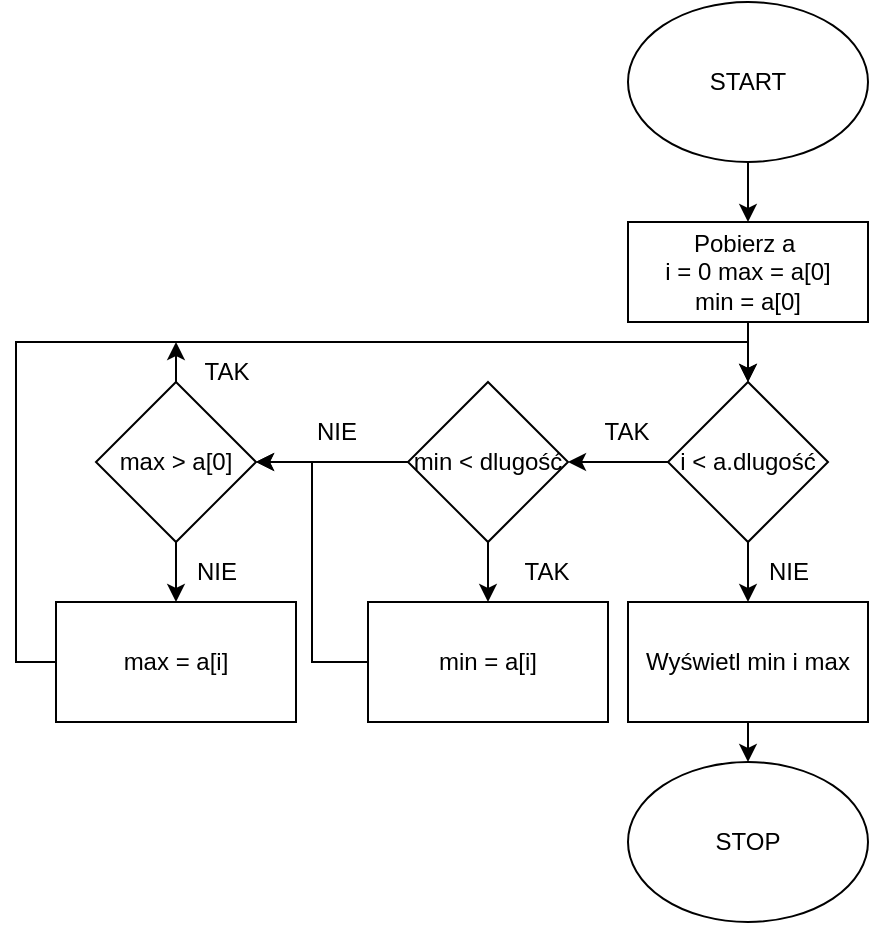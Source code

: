 <mxfile version="20.8.20" type="github">
  <diagram id="C5RBs43oDa-KdzZeNtuy" name="Page-1">
    <mxGraphModel dx="1434" dy="796" grid="1" gridSize="10" guides="1" tooltips="1" connect="1" arrows="1" fold="1" page="1" pageScale="1" pageWidth="827" pageHeight="1169" math="0" shadow="0">
      <root>
        <mxCell id="WIyWlLk6GJQsqaUBKTNV-0" />
        <mxCell id="WIyWlLk6GJQsqaUBKTNV-1" parent="WIyWlLk6GJQsqaUBKTNV-0" />
        <mxCell id="XSE1MhLn1ybjhKXLYDKE-10" style="edgeStyle=orthogonalEdgeStyle;rounded=0;orthogonalLoop=1;jettySize=auto;html=1;exitX=0.5;exitY=1;exitDx=0;exitDy=0;entryX=0.5;entryY=0;entryDx=0;entryDy=0;" edge="1" parent="WIyWlLk6GJQsqaUBKTNV-1" source="XSE1MhLn1ybjhKXLYDKE-0" target="XSE1MhLn1ybjhKXLYDKE-1">
          <mxGeometry relative="1" as="geometry" />
        </mxCell>
        <mxCell id="XSE1MhLn1ybjhKXLYDKE-0" value="START" style="ellipse;whiteSpace=wrap;html=1;" vertex="1" parent="WIyWlLk6GJQsqaUBKTNV-1">
          <mxGeometry x="480" y="40" width="120" height="80" as="geometry" />
        </mxCell>
        <mxCell id="XSE1MhLn1ybjhKXLYDKE-11" style="edgeStyle=orthogonalEdgeStyle;rounded=0;orthogonalLoop=1;jettySize=auto;html=1;exitX=0.5;exitY=1;exitDx=0;exitDy=0;entryX=0.5;entryY=0;entryDx=0;entryDy=0;" edge="1" parent="WIyWlLk6GJQsqaUBKTNV-1" source="XSE1MhLn1ybjhKXLYDKE-1" target="XSE1MhLn1ybjhKXLYDKE-2">
          <mxGeometry relative="1" as="geometry" />
        </mxCell>
        <mxCell id="XSE1MhLn1ybjhKXLYDKE-1" value="Pobierz a&amp;nbsp;&lt;br&gt;i = 0 max = a[0]&lt;br&gt;min = a[0]" style="rounded=0;whiteSpace=wrap;html=1;" vertex="1" parent="WIyWlLk6GJQsqaUBKTNV-1">
          <mxGeometry x="480" y="150" width="120" height="50" as="geometry" />
        </mxCell>
        <mxCell id="XSE1MhLn1ybjhKXLYDKE-9" style="edgeStyle=orthogonalEdgeStyle;rounded=0;orthogonalLoop=1;jettySize=auto;html=1;exitX=0.5;exitY=1;exitDx=0;exitDy=0;entryX=0.5;entryY=0;entryDx=0;entryDy=0;" edge="1" parent="WIyWlLk6GJQsqaUBKTNV-1" source="XSE1MhLn1ybjhKXLYDKE-2" target="XSE1MhLn1ybjhKXLYDKE-7">
          <mxGeometry relative="1" as="geometry" />
        </mxCell>
        <mxCell id="XSE1MhLn1ybjhKXLYDKE-14" style="edgeStyle=orthogonalEdgeStyle;rounded=0;orthogonalLoop=1;jettySize=auto;html=1;exitX=0;exitY=0.5;exitDx=0;exitDy=0;entryX=1;entryY=0.5;entryDx=0;entryDy=0;" edge="1" parent="WIyWlLk6GJQsqaUBKTNV-1" source="XSE1MhLn1ybjhKXLYDKE-2" target="XSE1MhLn1ybjhKXLYDKE-3">
          <mxGeometry relative="1" as="geometry" />
        </mxCell>
        <mxCell id="XSE1MhLn1ybjhKXLYDKE-2" value="i &amp;lt; a.dlugość" style="rhombus;whiteSpace=wrap;html=1;" vertex="1" parent="WIyWlLk6GJQsqaUBKTNV-1">
          <mxGeometry x="500" y="230" width="80" height="80" as="geometry" />
        </mxCell>
        <mxCell id="XSE1MhLn1ybjhKXLYDKE-16" style="edgeStyle=orthogonalEdgeStyle;rounded=0;orthogonalLoop=1;jettySize=auto;html=1;exitX=0;exitY=0.5;exitDx=0;exitDy=0;entryX=1;entryY=0.5;entryDx=0;entryDy=0;" edge="1" parent="WIyWlLk6GJQsqaUBKTNV-1" source="XSE1MhLn1ybjhKXLYDKE-3" target="XSE1MhLn1ybjhKXLYDKE-4">
          <mxGeometry relative="1" as="geometry" />
        </mxCell>
        <mxCell id="XSE1MhLn1ybjhKXLYDKE-18" style="edgeStyle=orthogonalEdgeStyle;rounded=0;orthogonalLoop=1;jettySize=auto;html=1;exitX=0.5;exitY=1;exitDx=0;exitDy=0;entryX=0.5;entryY=0;entryDx=0;entryDy=0;" edge="1" parent="WIyWlLk6GJQsqaUBKTNV-1" source="XSE1MhLn1ybjhKXLYDKE-3" target="XSE1MhLn1ybjhKXLYDKE-6">
          <mxGeometry relative="1" as="geometry" />
        </mxCell>
        <mxCell id="XSE1MhLn1ybjhKXLYDKE-3" value="min &amp;lt; dlugość" style="rhombus;whiteSpace=wrap;html=1;" vertex="1" parent="WIyWlLk6GJQsqaUBKTNV-1">
          <mxGeometry x="370" y="230" width="80" height="80" as="geometry" />
        </mxCell>
        <mxCell id="XSE1MhLn1ybjhKXLYDKE-21" style="edgeStyle=orthogonalEdgeStyle;rounded=0;orthogonalLoop=1;jettySize=auto;html=1;exitX=0.5;exitY=1;exitDx=0;exitDy=0;entryX=0.5;entryY=0;entryDx=0;entryDy=0;" edge="1" parent="WIyWlLk6GJQsqaUBKTNV-1" source="XSE1MhLn1ybjhKXLYDKE-4" target="XSE1MhLn1ybjhKXLYDKE-5">
          <mxGeometry relative="1" as="geometry" />
        </mxCell>
        <mxCell id="XSE1MhLn1ybjhKXLYDKE-24" style="edgeStyle=orthogonalEdgeStyle;rounded=0;orthogonalLoop=1;jettySize=auto;html=1;exitX=0.5;exitY=0;exitDx=0;exitDy=0;" edge="1" parent="WIyWlLk6GJQsqaUBKTNV-1" source="XSE1MhLn1ybjhKXLYDKE-4">
          <mxGeometry relative="1" as="geometry">
            <mxPoint x="254" y="210" as="targetPoint" />
          </mxGeometry>
        </mxCell>
        <mxCell id="XSE1MhLn1ybjhKXLYDKE-4" value="max &amp;gt; a[0]" style="rhombus;whiteSpace=wrap;html=1;" vertex="1" parent="WIyWlLk6GJQsqaUBKTNV-1">
          <mxGeometry x="214" y="230" width="80" height="80" as="geometry" />
        </mxCell>
        <mxCell id="XSE1MhLn1ybjhKXLYDKE-23" style="edgeStyle=orthogonalEdgeStyle;rounded=0;orthogonalLoop=1;jettySize=auto;html=1;exitX=0;exitY=0.5;exitDx=0;exitDy=0;entryX=0.5;entryY=0;entryDx=0;entryDy=0;" edge="1" parent="WIyWlLk6GJQsqaUBKTNV-1" source="XSE1MhLn1ybjhKXLYDKE-5" target="XSE1MhLn1ybjhKXLYDKE-2">
          <mxGeometry relative="1" as="geometry" />
        </mxCell>
        <mxCell id="XSE1MhLn1ybjhKXLYDKE-5" value="max = a[i]" style="rounded=0;whiteSpace=wrap;html=1;" vertex="1" parent="WIyWlLk6GJQsqaUBKTNV-1">
          <mxGeometry x="194" y="340" width="120" height="60" as="geometry" />
        </mxCell>
        <mxCell id="XSE1MhLn1ybjhKXLYDKE-20" style="edgeStyle=orthogonalEdgeStyle;rounded=0;orthogonalLoop=1;jettySize=auto;html=1;exitX=0;exitY=0.5;exitDx=0;exitDy=0;entryX=1;entryY=0.5;entryDx=0;entryDy=0;" edge="1" parent="WIyWlLk6GJQsqaUBKTNV-1" source="XSE1MhLn1ybjhKXLYDKE-6" target="XSE1MhLn1ybjhKXLYDKE-4">
          <mxGeometry relative="1" as="geometry" />
        </mxCell>
        <mxCell id="XSE1MhLn1ybjhKXLYDKE-6" value="min = a[i]" style="rounded=0;whiteSpace=wrap;html=1;" vertex="1" parent="WIyWlLk6GJQsqaUBKTNV-1">
          <mxGeometry x="350" y="340" width="120" height="60" as="geometry" />
        </mxCell>
        <mxCell id="XSE1MhLn1ybjhKXLYDKE-12" style="edgeStyle=orthogonalEdgeStyle;rounded=0;orthogonalLoop=1;jettySize=auto;html=1;exitX=0.5;exitY=1;exitDx=0;exitDy=0;entryX=0.5;entryY=0;entryDx=0;entryDy=0;" edge="1" parent="WIyWlLk6GJQsqaUBKTNV-1" source="XSE1MhLn1ybjhKXLYDKE-7" target="XSE1MhLn1ybjhKXLYDKE-8">
          <mxGeometry relative="1" as="geometry" />
        </mxCell>
        <mxCell id="XSE1MhLn1ybjhKXLYDKE-7" value="Wyświetl min i max" style="rounded=0;whiteSpace=wrap;html=1;" vertex="1" parent="WIyWlLk6GJQsqaUBKTNV-1">
          <mxGeometry x="480" y="340" width="120" height="60" as="geometry" />
        </mxCell>
        <mxCell id="XSE1MhLn1ybjhKXLYDKE-8" value="STOP" style="ellipse;whiteSpace=wrap;html=1;" vertex="1" parent="WIyWlLk6GJQsqaUBKTNV-1">
          <mxGeometry x="480" y="420" width="120" height="80" as="geometry" />
        </mxCell>
        <mxCell id="XSE1MhLn1ybjhKXLYDKE-13" value="NIE" style="text;html=1;align=center;verticalAlign=middle;resizable=0;points=[];autosize=1;strokeColor=none;fillColor=none;" vertex="1" parent="WIyWlLk6GJQsqaUBKTNV-1">
          <mxGeometry x="540" y="310" width="40" height="30" as="geometry" />
        </mxCell>
        <mxCell id="XSE1MhLn1ybjhKXLYDKE-15" value="TAK" style="text;html=1;align=center;verticalAlign=middle;resizable=0;points=[];autosize=1;strokeColor=none;fillColor=none;" vertex="1" parent="WIyWlLk6GJQsqaUBKTNV-1">
          <mxGeometry x="454" y="240" width="50" height="30" as="geometry" />
        </mxCell>
        <mxCell id="XSE1MhLn1ybjhKXLYDKE-17" value="NIE" style="text;html=1;align=center;verticalAlign=middle;resizable=0;points=[];autosize=1;strokeColor=none;fillColor=none;" vertex="1" parent="WIyWlLk6GJQsqaUBKTNV-1">
          <mxGeometry x="314" y="240" width="40" height="30" as="geometry" />
        </mxCell>
        <mxCell id="XSE1MhLn1ybjhKXLYDKE-19" value="TAK" style="text;html=1;align=center;verticalAlign=middle;resizable=0;points=[];autosize=1;strokeColor=none;fillColor=none;" vertex="1" parent="WIyWlLk6GJQsqaUBKTNV-1">
          <mxGeometry x="414" y="310" width="50" height="30" as="geometry" />
        </mxCell>
        <mxCell id="XSE1MhLn1ybjhKXLYDKE-22" value="NIE" style="text;html=1;align=center;verticalAlign=middle;resizable=0;points=[];autosize=1;strokeColor=none;fillColor=none;" vertex="1" parent="WIyWlLk6GJQsqaUBKTNV-1">
          <mxGeometry x="254" y="310" width="40" height="30" as="geometry" />
        </mxCell>
        <mxCell id="XSE1MhLn1ybjhKXLYDKE-25" value="TAK" style="text;html=1;align=center;verticalAlign=middle;resizable=0;points=[];autosize=1;strokeColor=none;fillColor=none;" vertex="1" parent="WIyWlLk6GJQsqaUBKTNV-1">
          <mxGeometry x="254" y="210" width="50" height="30" as="geometry" />
        </mxCell>
      </root>
    </mxGraphModel>
  </diagram>
</mxfile>
